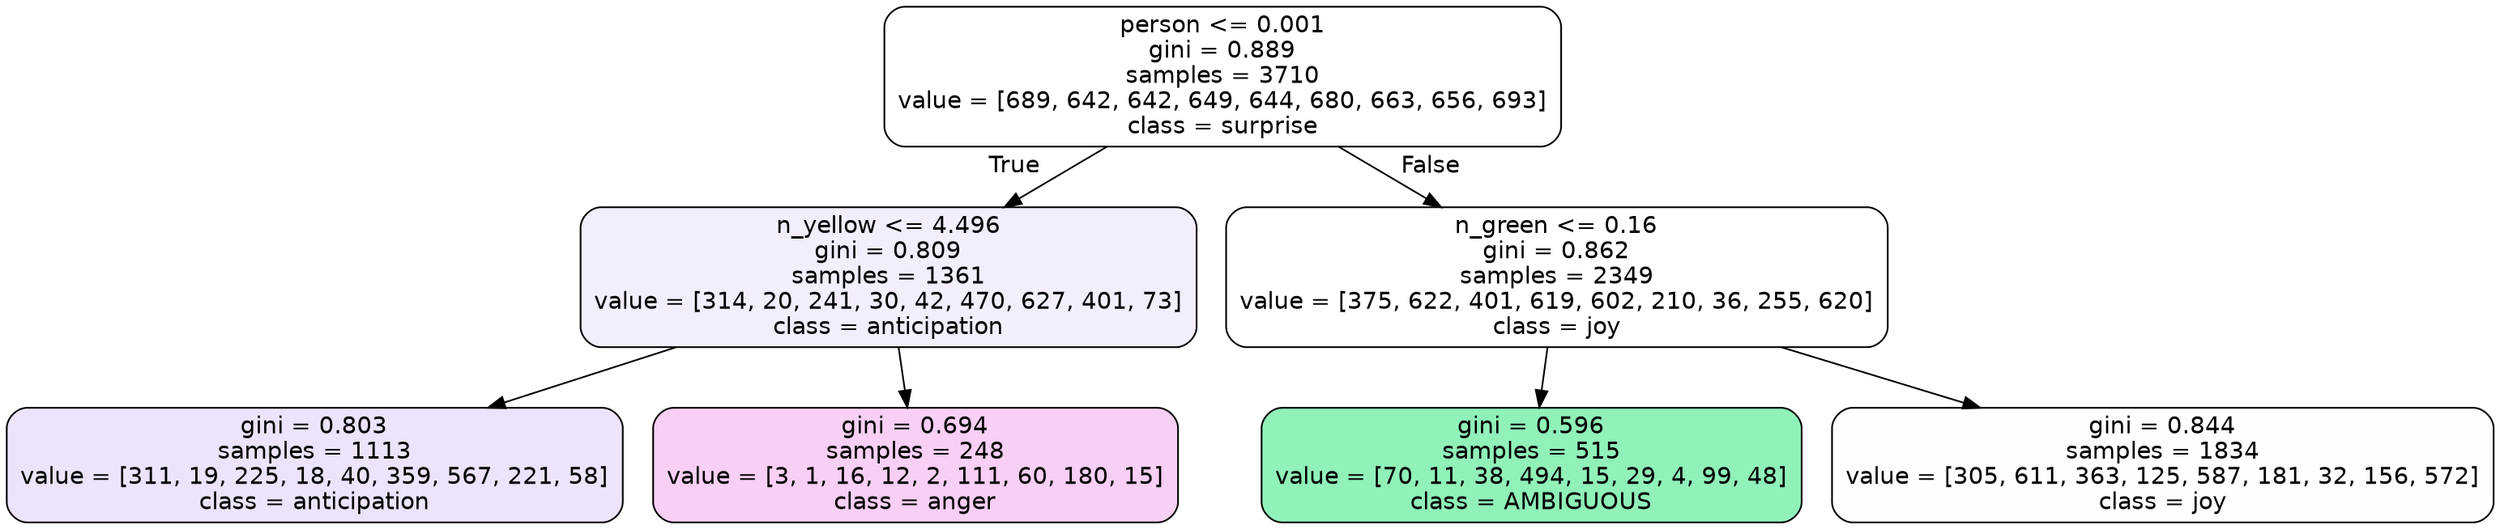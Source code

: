 digraph Tree {
node [shape=box, style="filled, rounded", color="black", fontname=helvetica] ;
edge [fontname=helvetica] ;
0 [label="person <= 0.001\ngini = 0.889\nsamples = 3710\nvalue = [689, 642, 642, 649, 644, 680, 663, 656, 693]\nclass = surprise", fillcolor="#e5396400"] ;
1 [label="n_yellow <= 4.496\ngini = 0.809\nsamples = 1361\nvalue = [314, 20, 241, 30, 42, 470, 627, 401, 73]\nclass = anticipation", fillcolor="#8139e517"] ;
0 -> 1 [labeldistance=2.5, labelangle=45, headlabel="True"] ;
2 [label="gini = 0.803\nsamples = 1113\nvalue = [311, 19, 225, 18, 40, 359, 567, 221, 58]\nclass = anticipation", fillcolor="#8139e524"] ;
1 -> 2 ;
3 [label="gini = 0.694\nsamples = 248\nvalue = [3, 1, 16, 12, 2, 111, 60, 180, 15]\nclass = anger", fillcolor="#e539d73d"] ;
1 -> 3 ;
4 [label="n_green <= 0.16\ngini = 0.862\nsamples = 2349\nvalue = [375, 622, 401, 619, 602, 210, 36, 255, 620]\nclass = joy", fillcolor="#d7e53900"] ;
0 -> 4 [labeldistance=2.5, labelangle=-45, headlabel="False"] ;
5 [label="gini = 0.596\nsamples = 515\nvalue = [70, 11, 38, 494, 15, 29, 4, 99, 48]\nclass = AMBIGUOUS", fillcolor="#39e5818e"] ;
4 -> 5 ;
6 [label="gini = 0.844\nsamples = 1834\nvalue = [305, 611, 363, 125, 587, 181, 32, 156, 572]\nclass = joy", fillcolor="#d7e53903"] ;
4 -> 6 ;
}